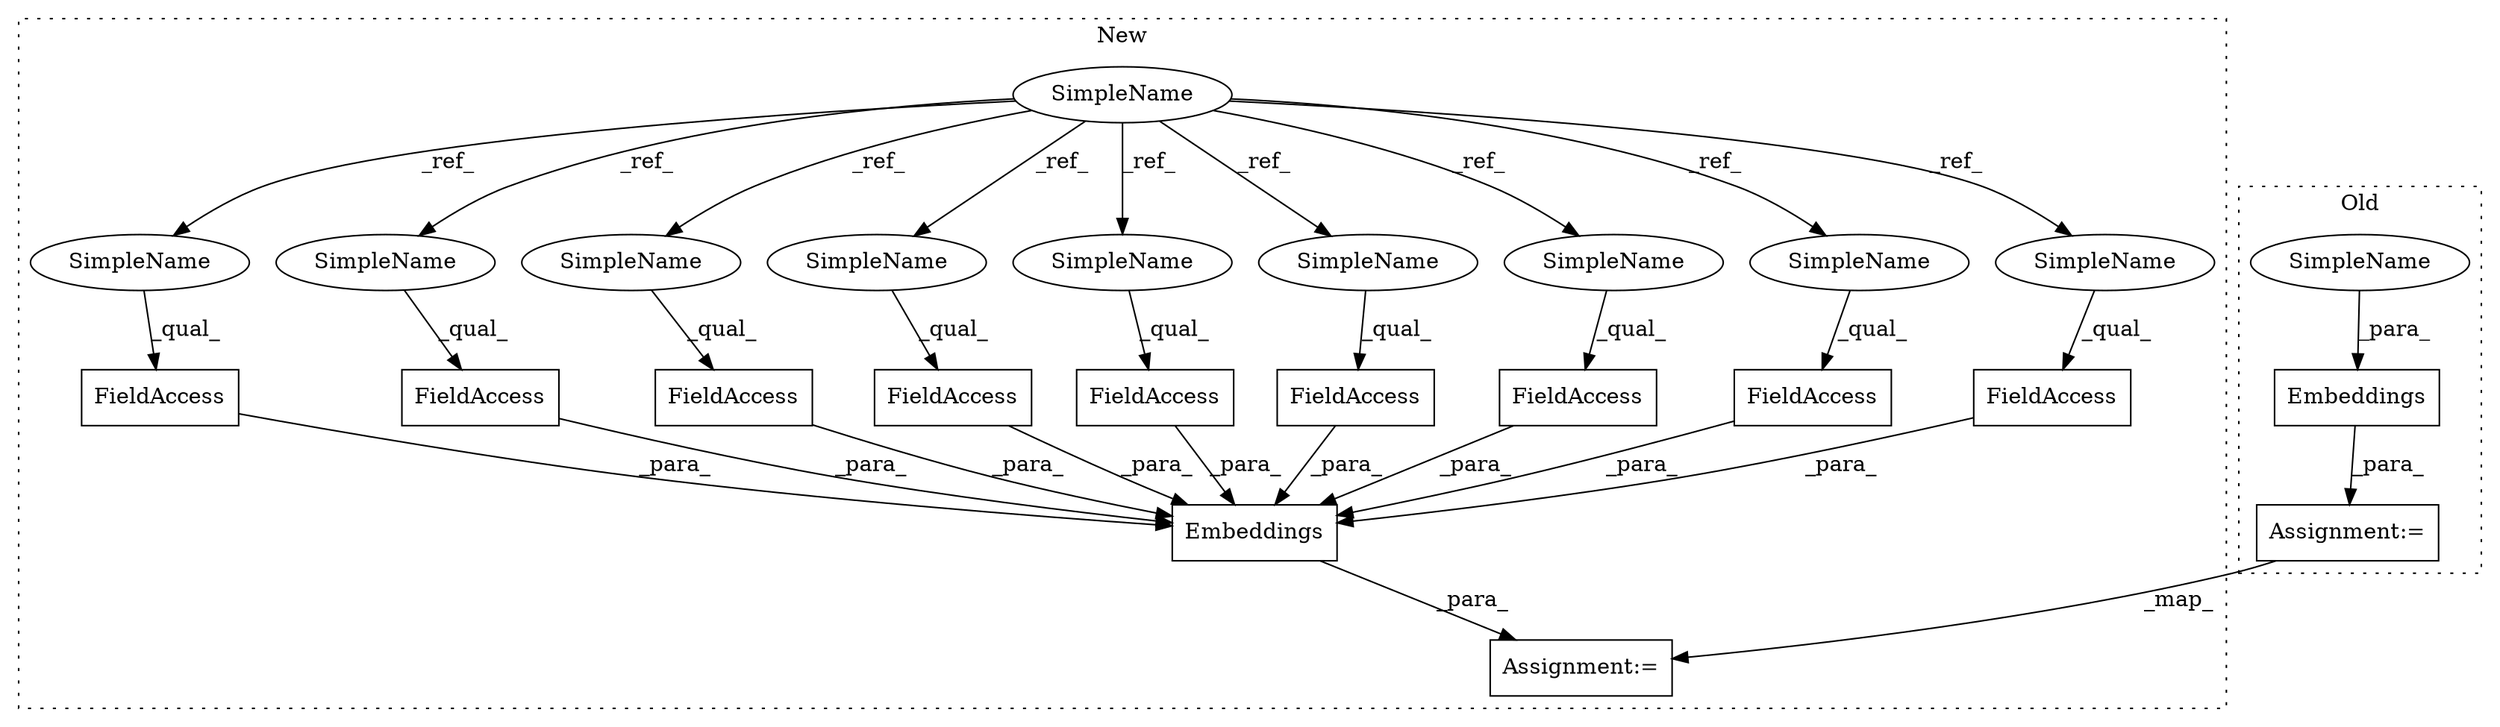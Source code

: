 digraph G {
subgraph cluster0 {
1 [label="Embeddings" a="32" s="5197,5231" l="11,1" shape="box"];
14 [label="Assignment:=" a="7" s="5196" l="1" shape="box"];
24 [label="SimpleName" a="42" s="5208" l="3" shape="ellipse"];
label = "Old";
style="dotted";
}
subgraph cluster1 {
2 [label="Embeddings" a="32" s="5255,5445" l="11,1" shape="box"];
3 [label="FieldAccess" a="22" s="5326" l="21" shape="box"];
4 [label="SimpleName" a="42" s="5018" l="3" shape="ellipse"];
5 [label="FieldAccess" a="22" s="5434" l="11" shape="box"];
6 [label="FieldAccess" a="22" s="5286" l="17" shape="box"];
7 [label="FieldAccess" a="22" s="5403" l="21" shape="box"];
8 [label="FieldAccess" a="22" s="5363" l="17" shape="box"];
9 [label="FieldAccess" a="22" s="5348" l="14" shape="box"];
10 [label="FieldAccess" a="22" s="5381" l="21" shape="box"];
11 [label="FieldAccess" a="22" s="5425" l="8" shape="box"];
12 [label="FieldAccess" a="22" s="5304" l="21" shape="box"];
13 [label="Assignment:=" a="7" s="5254" l="1" shape="box"];
15 [label="SimpleName" a="42" s="5286" l="3" shape="ellipse"];
16 [label="SimpleName" a="42" s="5425" l="3" shape="ellipse"];
17 [label="SimpleName" a="42" s="5348" l="3" shape="ellipse"];
18 [label="SimpleName" a="42" s="5434" l="3" shape="ellipse"];
19 [label="SimpleName" a="42" s="5403" l="3" shape="ellipse"];
20 [label="SimpleName" a="42" s="5363" l="3" shape="ellipse"];
21 [label="SimpleName" a="42" s="5304" l="3" shape="ellipse"];
22 [label="SimpleName" a="42" s="5381" l="3" shape="ellipse"];
23 [label="SimpleName" a="42" s="5326" l="3" shape="ellipse"];
label = "New";
style="dotted";
}
1 -> 14 [label="_para_"];
2 -> 13 [label="_para_"];
3 -> 2 [label="_para_"];
4 -> 16 [label="_ref_"];
4 -> 23 [label="_ref_"];
4 -> 15 [label="_ref_"];
4 -> 20 [label="_ref_"];
4 -> 22 [label="_ref_"];
4 -> 21 [label="_ref_"];
4 -> 19 [label="_ref_"];
4 -> 17 [label="_ref_"];
4 -> 18 [label="_ref_"];
5 -> 2 [label="_para_"];
6 -> 2 [label="_para_"];
7 -> 2 [label="_para_"];
8 -> 2 [label="_para_"];
9 -> 2 [label="_para_"];
10 -> 2 [label="_para_"];
11 -> 2 [label="_para_"];
12 -> 2 [label="_para_"];
14 -> 13 [label="_map_"];
15 -> 6 [label="_qual_"];
16 -> 11 [label="_qual_"];
17 -> 9 [label="_qual_"];
18 -> 5 [label="_qual_"];
19 -> 7 [label="_qual_"];
20 -> 8 [label="_qual_"];
21 -> 12 [label="_qual_"];
22 -> 10 [label="_qual_"];
23 -> 3 [label="_qual_"];
24 -> 1 [label="_para_"];
}
